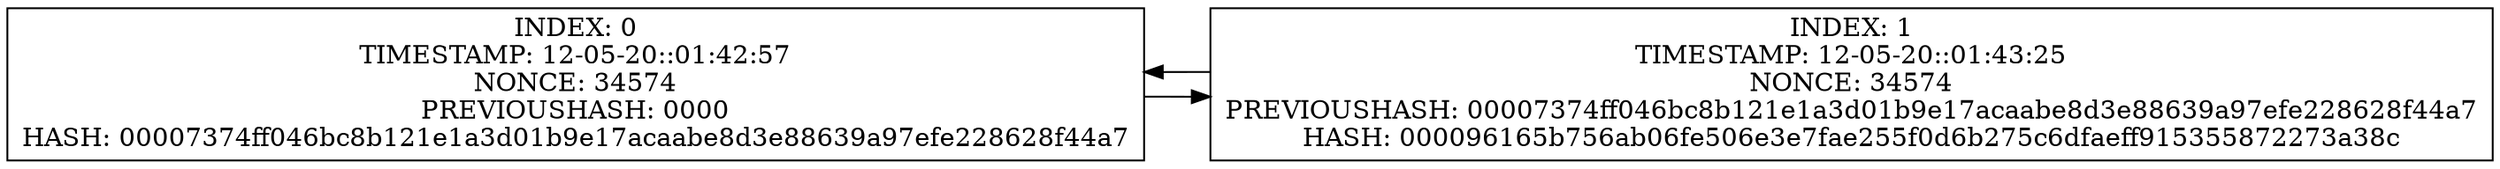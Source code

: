 digraph G{
rankdir = LR;
node [shape= record];
0[label =<INDEX: 0<BR/>TIMESTAMP: 12-05-20::01:42:57<BR/>NONCE: 34574<BR/>PREVIOUSHASH: 0000<BR/>HASH: 00007374ff046bc8b121e1a3d01b9e17acaabe8d3e88639a97efe228628f44a7 >]
0->1
1->0
1[label =<INDEX: 1<BR/>TIMESTAMP: 12-05-20::01:43:25<BR/>NONCE: 34574<BR/>PREVIOUSHASH: 00007374ff046bc8b121e1a3d01b9e17acaabe8d3e88639a97efe228628f44a7<BR/>HASH: 000096165b756ab06fe506e3e7fae255f0d6b275c6dfaeff915355872273a38c >]
}